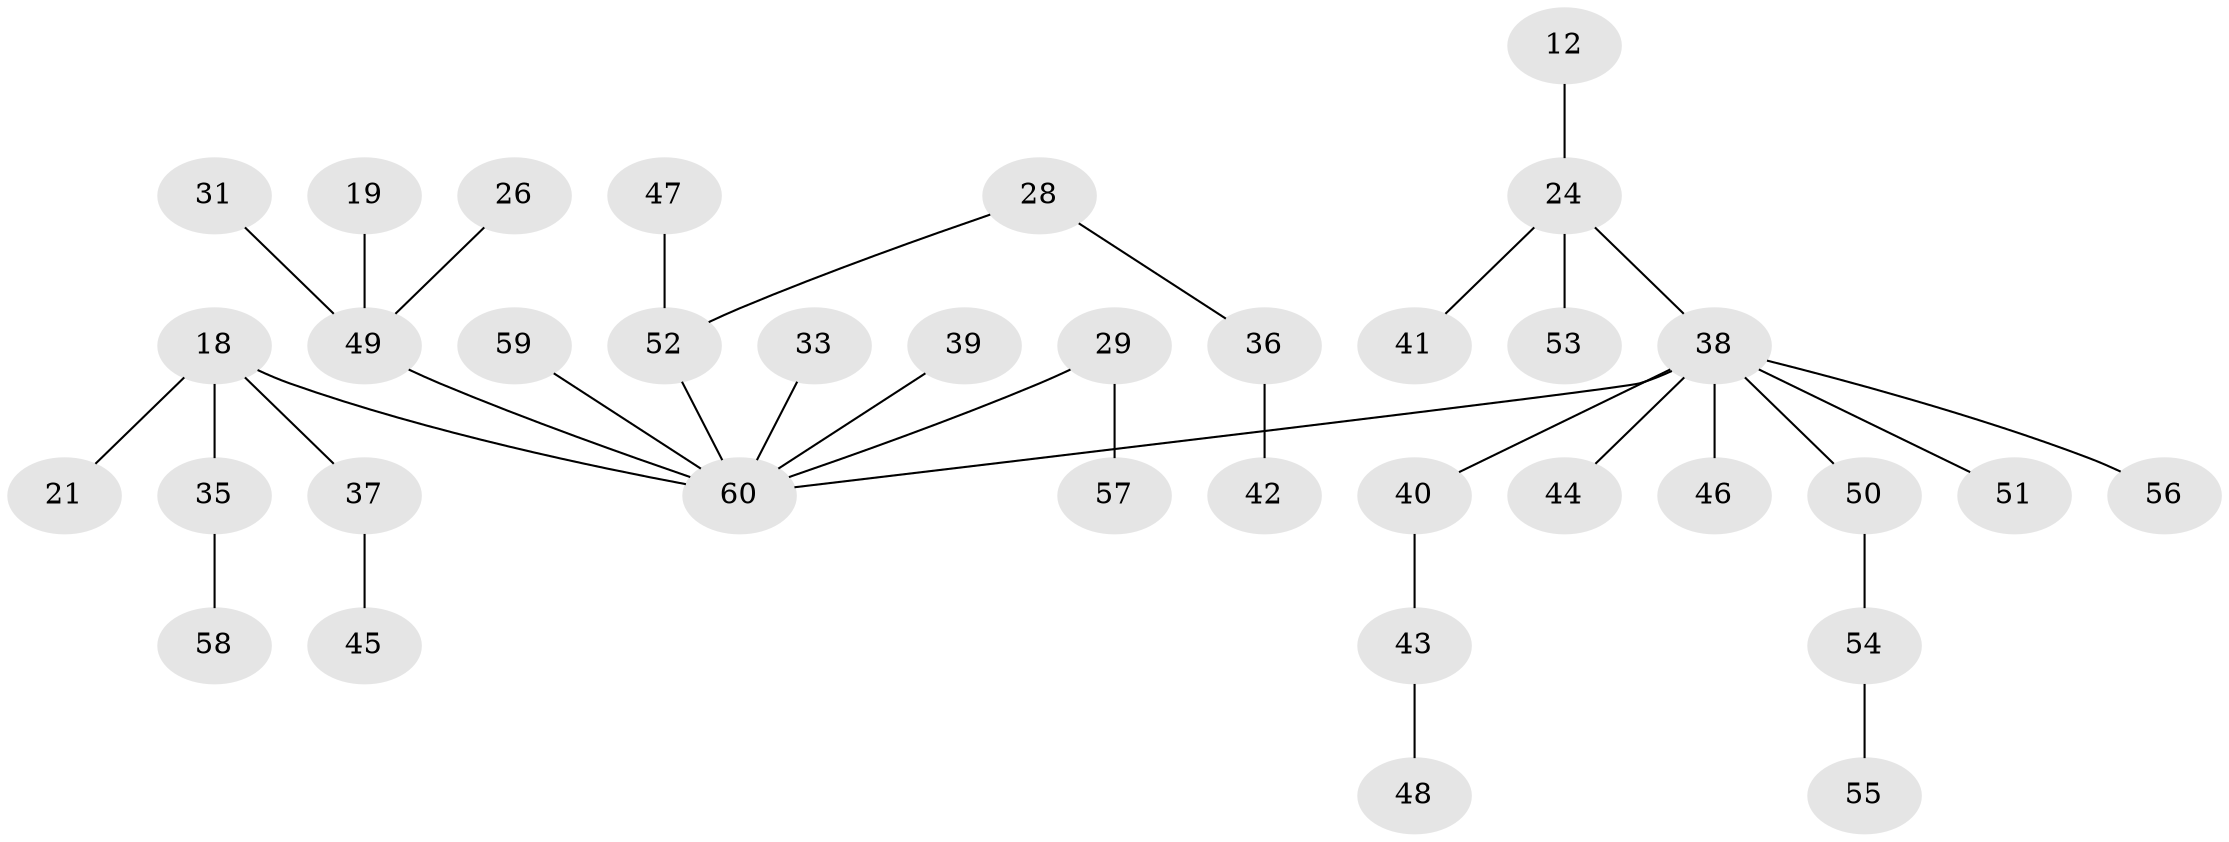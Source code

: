 // original degree distribution, {2: 0.31666666666666665, 5: 0.1, 4: 0.05, 3: 0.05, 1: 0.48333333333333334}
// Generated by graph-tools (version 1.1) at 2025/55/03/04/25 21:55:38]
// undirected, 36 vertices, 35 edges
graph export_dot {
graph [start="1"]
  node [color=gray90,style=filled];
  12;
  18 [super="+10"];
  19;
  21;
  24 [super="+9"];
  26;
  28;
  29;
  31;
  33;
  35;
  36;
  37;
  38 [super="+23+17+30+27+34+32"];
  39;
  40;
  41;
  42;
  43;
  44;
  45;
  46;
  47;
  48;
  49 [super="+13"];
  50;
  51;
  52 [super="+11+15"];
  53;
  54;
  55;
  56;
  57;
  58;
  59;
  60 [super="+3+16"];
  12 -- 24;
  18 -- 35;
  18 -- 37;
  18 -- 21;
  18 -- 60;
  19 -- 49;
  24 -- 53;
  24 -- 41;
  24 -- 38;
  26 -- 49;
  28 -- 36;
  28 -- 52;
  29 -- 57;
  29 -- 60;
  31 -- 49;
  33 -- 60;
  35 -- 58;
  36 -- 42;
  37 -- 45;
  38 -- 60;
  38 -- 40;
  38 -- 46;
  38 -- 44;
  38 -- 56;
  38 -- 50;
  38 -- 51;
  39 -- 60;
  40 -- 43;
  43 -- 48;
  47 -- 52;
  49 -- 60;
  50 -- 54;
  52 -- 60;
  54 -- 55;
  59 -- 60;
}
